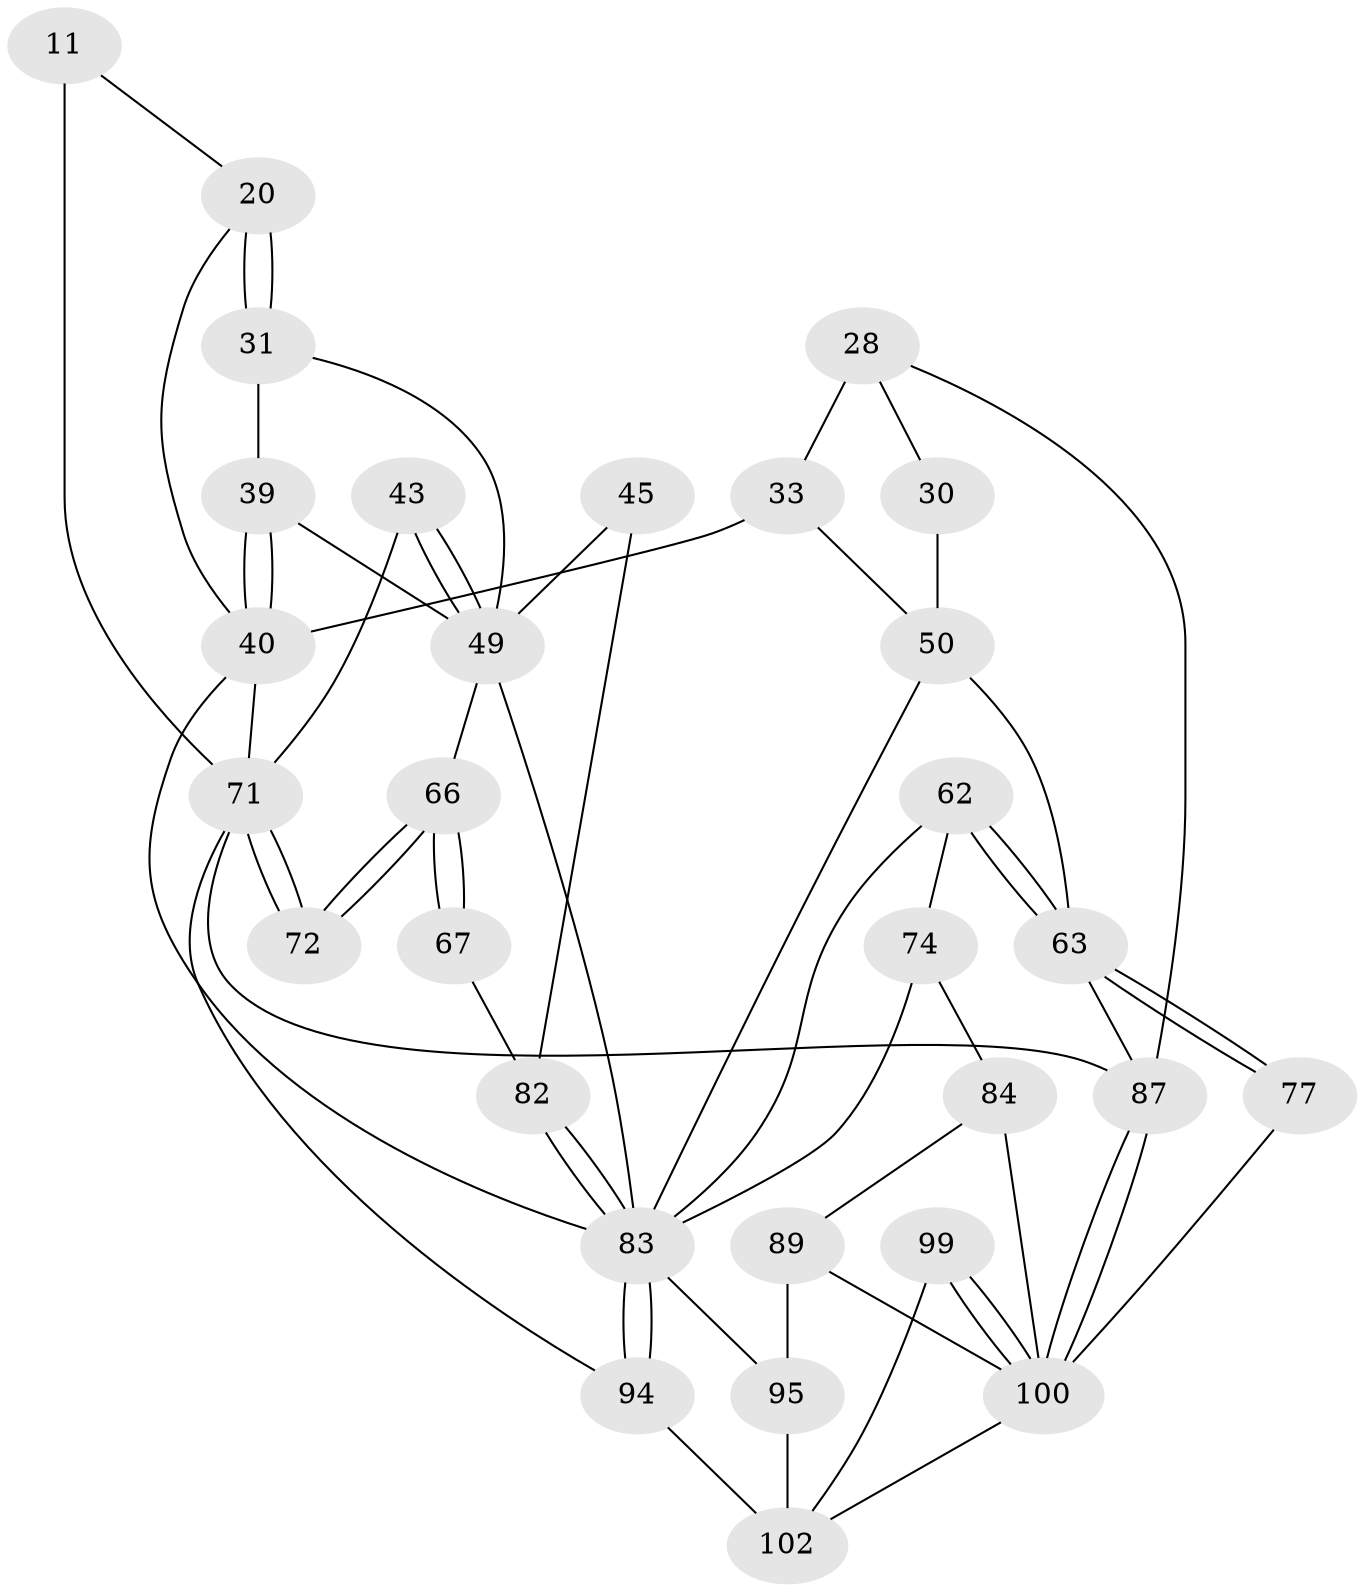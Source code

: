 // original degree distribution, {3: 0.0196078431372549, 4: 0.2549019607843137, 6: 0.23529411764705882, 5: 0.49019607843137253}
// Generated by graph-tools (version 1.1) at 2025/06/03/04/25 22:06:18]
// undirected, 30 vertices, 63 edges
graph export_dot {
graph [start="1"]
  node [color=gray90,style=filled];
  11 [pos="+0.5517558998149379+0.1285262087203159"];
  20 [pos="+0.4652553928988194+0.2541421470429827",super="+19"];
  28 [pos="+0.2403326980257988+0.3251078279361777",super="+13+14"];
  30 [pos="+0.12745095509588306+0.29041371109172404",super="+29"];
  31 [pos="+0.5169502145469866+0.3581263335268758",super="+26"];
  33 [pos="+0.3542481571253019+0.46020180802808935",super="+27+18+12+9"];
  39 [pos="+0.5210186896577457+0.4125277225947269",super="+34"];
  40 [pos="+0.4342702530517443+0.517808694466002",super="+32+17+16+15"];
  43 [pos="+1+0.22725060321329787",super="+22"];
  45 [pos="+0.7769323312163214+0.5229991060740004"];
  49 [pos="+1+0.5052099579865211",super="+46+23"];
  50 [pos="+0.19956973038057732+0.4773640827017902",super="+42"];
  62 [pos="+0.0917486607479203+0.6640043353299903",super="+54"];
  63 [pos="+0+0.5869244244873019",super="+36+51"];
  66 [pos="+0.9625621207693176+0.821063725797472",super="+56+55"];
  67 [pos="+0.9531397451608041+0.8148766035550282",super="+64"];
  71 [pos="+1+1",super="+3+10"];
  72 [pos="+1+1"];
  74 [pos="+0.1072762613035757+0.6874416147383313",super="+73"];
  77 [pos="+0+0.8149740060304217"];
  82 [pos="+0.7893325484974163+0.7938102234166272",super="+65+59"];
  83 [pos="+0.7763082350872886+0.8217185324870394",super="+78"];
  84 [pos="+0.23122966312801235+0.7781629537888111",super="+75"];
  87 [pos="+0+1",super="+4"];
  89 [pos="+0.22008516645795909+0.8834234869083248",super="+88+85"];
  94 [pos="+0.7688345997407364+0.8935668736756649",super="+93+79"];
  95 [pos="+0.3068728928919652+1",super="+81+69"];
  99 [pos="+0.2595526423512803+1"];
  100 [pos="+0+1",super="+92+86+98"];
  102 [pos="+0.5721451632241876+0.9489140014800391",super="+80+97+101"];
  11 -- 20;
  11 -- 71 [weight=2];
  20 -- 31 [weight=2];
  20 -- 31;
  20 -- 40;
  28 -- 33 [weight=3];
  28 -- 30 [weight=2];
  28 -- 87;
  30 -- 50 [weight=2];
  31 -- 39;
  31 -- 49;
  33 -- 40 [weight=3];
  33 -- 50;
  39 -- 40 [weight=2];
  39 -- 40;
  39 -- 49;
  40 -- 83;
  40 -- 71;
  43 -- 49 [weight=3];
  43 -- 49;
  43 -- 71 [weight=2];
  45 -- 82;
  45 -- 49 [weight=2];
  49 -- 66;
  49 -- 83;
  50 -- 63 [weight=2];
  50 -- 83;
  62 -- 63 [weight=2];
  62 -- 63;
  62 -- 74;
  62 -- 83;
  63 -- 77;
  63 -- 77;
  63 -- 87;
  66 -- 67 [weight=2];
  66 -- 67;
  66 -- 72 [weight=2];
  66 -- 72;
  67 -- 82 [weight=3];
  71 -- 72;
  71 -- 72;
  71 -- 87 [weight=2];
  71 -- 94;
  74 -- 83;
  74 -- 84 [weight=2];
  77 -- 100 [weight=2];
  82 -- 83 [weight=2];
  82 -- 83;
  83 -- 94 [weight=2];
  83 -- 94;
  83 -- 95 [weight=2];
  84 -- 89;
  84 -- 100;
  87 -- 100 [weight=2];
  87 -- 100;
  89 -- 95 [weight=2];
  89 -- 100 [weight=2];
  94 -- 102 [weight=2];
  95 -- 102 [weight=2];
  99 -- 100 [weight=2];
  99 -- 100;
  99 -- 102;
  100 -- 102;
}
